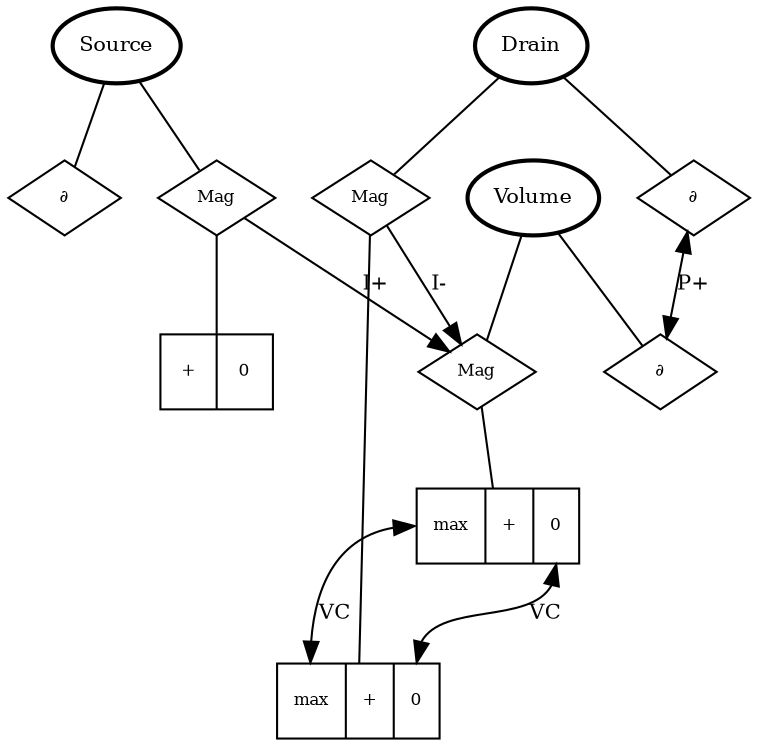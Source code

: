 digraph {
    node [ fontsize=8 ];
    edge [ fontsize=10 ];
    fontsize=8;
    S [style=bold, label="Source", fontsize=10]
    Sd [label="∂", shape=diamond]
    S -> Sd [dir=none]
    Sm [label="Mag", shape=diamond]
    S -> Sm [dir=none]
    Sms [label="<Splus> + | <Snull> 0", shape=record]
    Sm -> Sms [dir=none]

    D [style=bold, label="Drain", fontsize=10]
    Dd [label="∂", shape=diamond]
    D -> Dd [dir=none]
    Dm [label="Mag", shape=diamond]
    D -> Dm [dir=none]
    Dms [label="<Dmax> max | <Dplus>+ | <Dnull> 0", shape=record]
    Dm -> Dms [dir=none]

    V [style=bold, label="Volume", fontsize=10]
    Vd [label="∂", shape=diamond]
    V -> Vd [dir=none]
    Vm [label="Mag", shape=diamond]
    V -> Vm [dir=none]
    Vms [label="<Vmax> max | <Vplus>+ | <Vnull> 0", shape=record]
    Vm -> Vms [dir=none]

    Sm -> Vm [label="I+"]
    Dm -> Vm [label="I-"]
    Dd -> Vd [label="P+", dir=both]

    Vms:Vmax -> Dms:Dmax [label="VC", dir=both]
    Vms:Vnull -> Dms:Dnull [label="VC", dir=both]
}
